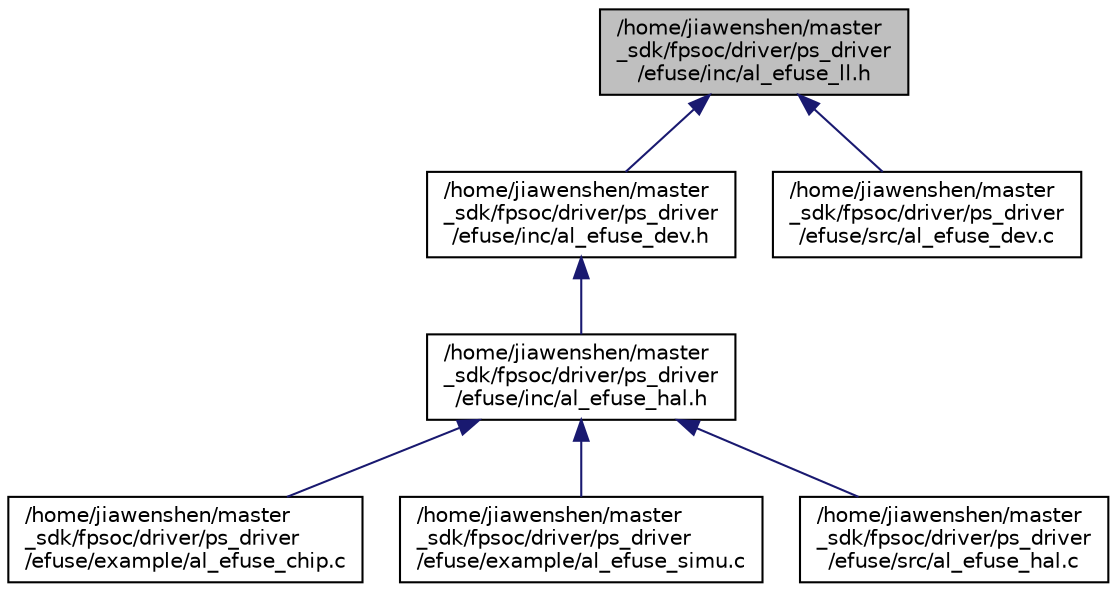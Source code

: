 digraph "/home/jiawenshen/master_sdk/fpsoc/driver/ps_driver/efuse/inc/al_efuse_ll.h"
{
  edge [fontname="Helvetica",fontsize="10",labelfontname="Helvetica",labelfontsize="10"];
  node [fontname="Helvetica",fontsize="10",shape=record];
  Node3 [label="/home/jiawenshen/master\l_sdk/fpsoc/driver/ps_driver\l/efuse/inc/al_efuse_ll.h",height=0.2,width=0.4,color="black", fillcolor="grey75", style="filled", fontcolor="black"];
  Node3 -> Node4 [dir="back",color="midnightblue",fontsize="10",style="solid",fontname="Helvetica"];
  Node4 [label="/home/jiawenshen/master\l_sdk/fpsoc/driver/ps_driver\l/efuse/inc/al_efuse_dev.h",height=0.2,width=0.4,color="black", fillcolor="white", style="filled",URL="$al__efuse__dev_8h.html",tooltip="efuse driver "];
  Node4 -> Node5 [dir="back",color="midnightblue",fontsize="10",style="solid",fontname="Helvetica"];
  Node5 [label="/home/jiawenshen/master\l_sdk/fpsoc/driver/ps_driver\l/efuse/inc/al_efuse_hal.h",height=0.2,width=0.4,color="black", fillcolor="white", style="filled",URL="$al__efuse__hal_8h.html"];
  Node5 -> Node6 [dir="back",color="midnightblue",fontsize="10",style="solid",fontname="Helvetica"];
  Node6 [label="/home/jiawenshen/master\l_sdk/fpsoc/driver/ps_driver\l/efuse/example/al_efuse_chip.c",height=0.2,width=0.4,color="black", fillcolor="white", style="filled",URL="$al__efuse__chip_8c.html",tooltip="efuse chip example "];
  Node5 -> Node7 [dir="back",color="midnightblue",fontsize="10",style="solid",fontname="Helvetica"];
  Node7 [label="/home/jiawenshen/master\l_sdk/fpsoc/driver/ps_driver\l/efuse/example/al_efuse_simu.c",height=0.2,width=0.4,color="black", fillcolor="white", style="filled",URL="$al__efuse__simu_8c.html",tooltip="efuse simulation example "];
  Node5 -> Node8 [dir="back",color="midnightblue",fontsize="10",style="solid",fontname="Helvetica"];
  Node8 [label="/home/jiawenshen/master\l_sdk/fpsoc/driver/ps_driver\l/efuse/src/al_efuse_hal.c",height=0.2,width=0.4,color="black", fillcolor="white", style="filled",URL="$al__efuse__hal_8c.html"];
  Node3 -> Node9 [dir="back",color="midnightblue",fontsize="10",style="solid",fontname="Helvetica"];
  Node9 [label="/home/jiawenshen/master\l_sdk/fpsoc/driver/ps_driver\l/efuse/src/al_efuse_dev.c",height=0.2,width=0.4,color="black", fillcolor="white", style="filled",URL="$al__efuse__dev_8c.html"];
}

